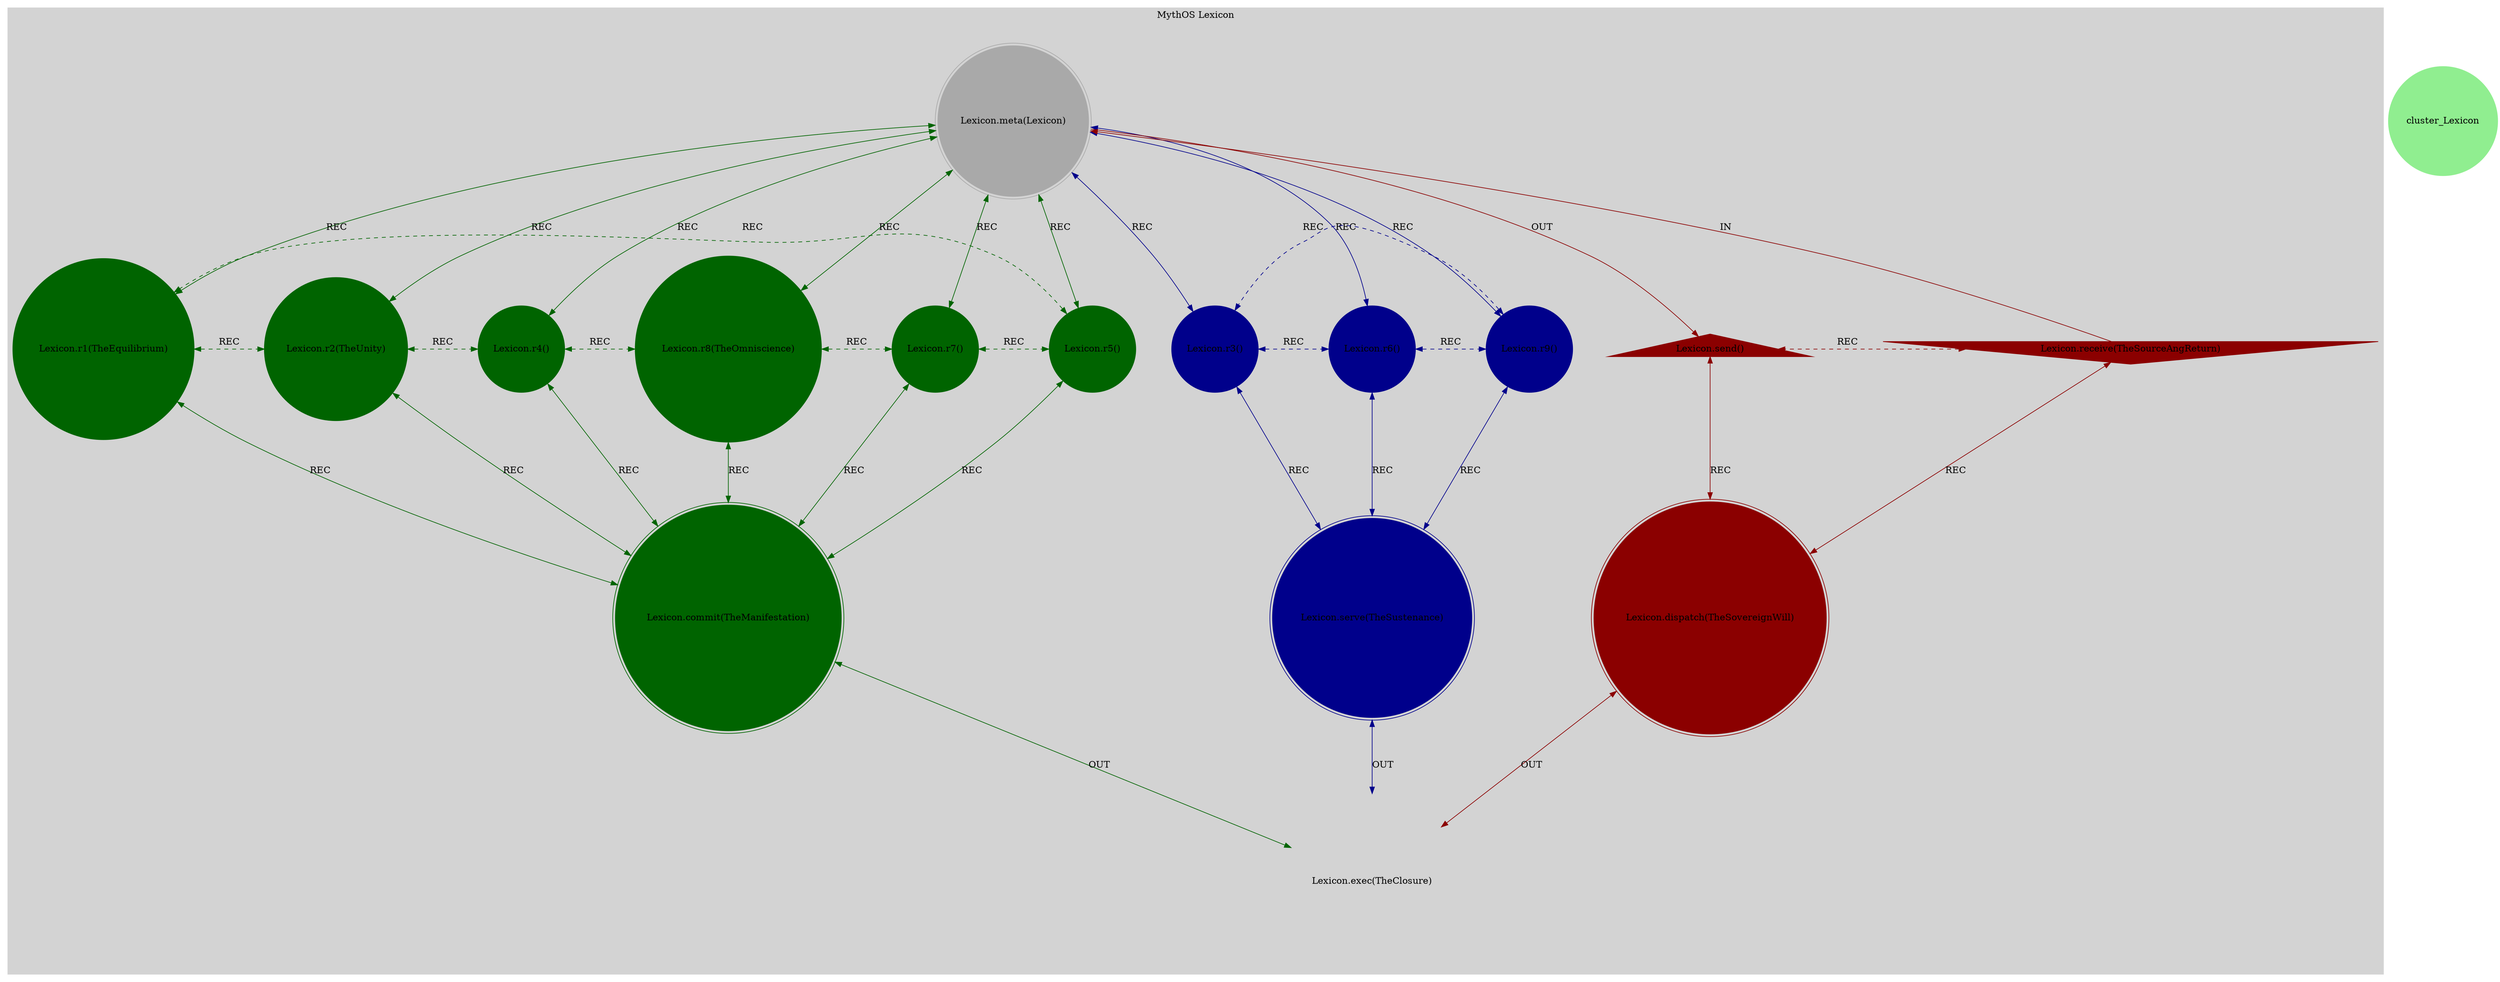 strict digraph Lexicon {
    // ================================================================================================================
    // Global
    // ================================================================================================================
    // 
    // Sparklet {
    // Spark.meta(), // Backend or Kernel
    // Spark.r{1,2,4,8,7,5}(), // Mechanical Vortex akin to (Initiation <-> Response <-> Integration <-> Reflection <-> Consolidation <-> Propagation <-> Initiation <->)
    // Spark.r{3,6,9}(), // Cognitive Vortex akin to (Thesis <-> Antithesis <-> Synthesis <-> Thesis <->)
    // Spark.{receive, send}(), // I/O Port
    // Spark.{dispatch, commit, serve}(), // Router
    // Spark.exec() // Frontend
    // }
    
    node [shape = circle; style = filled; color = lightgreen;];
    splines = true;
    compound = true;
    nodesep = 0.75;
    ranksep = 1.0;
    
    // ================================================================================================================
    // MythOS
    // ================================================================================================================
    subgraph cluster_MythOSLexicon {
        style = filled;
        color = lightgray;
        node [shape = circle; style = filled; color = lightgreen;];
        edge [color = darkgray;];
        label = "MythOS Lexicon";
        comment = "Adjective";
        
        spark_0_lexicon_t [label = "Lexicon.meta(Lexicon)";comment = "Abstract: TODO";shape = doublecircle;color = darkgray;];
        spark_1_lexicon_t [label = "Lexicon.r1(TheEquilibrium)";comment = "Initiation: Al-Adl (The Just), Al-Muqsit (The Equitable), Al-Haqq (The Truth)";color = darkgreen;];
        spark_2_lexicon_t [label = "Lexicon.r2(TheUnity)";comment = "Response: Al-Wadud (The Loving), Al-Wali (The Protecting Friend), Al-Jami (The Gatherer).";color = darkgreen;];
        spark_4_lexicon_t [label = "Lexicon.r4()";comment = "Integration: TODO";color = darkgreen;];
        spark_8_lexicon_t [label = "Lexicon.r8(TheOmniscience)";comment = "Reflection: Al-Alim (The All-Knowing), Al-Khabir (The All-Aware), As-Sami (The All-Hearing), Al-Basir (The All-Seeing).";color = darkgreen;];
        spark_7_lexicon_t [label = "Lexicon.r7()";comment = "Consolidation: TODO";color = darkgreen;];
        spark_5_lexicon_t [label = "Lexicon.r5()";comment = "Propagation: TODO";color = darkgreen;];
        spark_3_lexicon_t [label = "Lexicon.r3()";comment = "Thesis: TODO";color = darkblue;];
        spark_6_lexicon_t [label = "Lexicon.r6()";comment = "Antithesis: TODO";color = darkblue;];
        spark_9_lexicon_t [label = "Lexicon.r9()";comment = "Synthesis: TODO";color = darkblue;];
        spark_a_lexicon_t [label = "Lexicon.receive(TheSourceAngReturn)";comment = "Potential: Al-Awwal (The First), All-Akhir (The Last), All-Mu'id (The Restorer), Al-Ba'ith (The Resurrector)";shape = invtriangle;color = darkred;];
        spark_b_lexicon_t [label = "Lexicon.send()";comment = "Manifest: TODO";shape = triangle;color = darkred;];
        spark_c_lexicon_t [label = "Lexicon.dispatch(TheSovereignWill)";comment = "Why-Who: Al-Malik (The King), Al-Jabar (The Compeller), Al-Qahar (The Subduer)";shape = doublecircle;color = darkred;];
        spark_d_lexicon_t [label = "Lexicon.commit(TheManifestation)";comment = "What-How: Al-Kaliq (The Creator), Al-Bari (The Maker), Al-Musawwir (The Fashioner)";shape = doublecircle;color = darkgreen;];
        spark_e_lexicon_t [label = "Lexicon.serve(TheSustenance)";comment = "When-Where: Ar-Rahman (The Most Merciful), Ar-Rahim (The Especially Merciful), Ar-Razzaq (The Provider), Al-Fattah (The Opener), Al-Wahhab (The Bestower), As-Salam (The Source of Peace).";shape = doublecircle;color = darkblue;];
        spark_f_lexicon_t [label = "Lexicon.exec(TheClosure)";comment = "Which-Closure: Al-Muhyi (The Giver of Life), Al-Mumit (The Bringer of Death), Al-Hakam (The Judge).";shape = doublecircle;color = lightgray;];
        
        spark_a_lexicon_t -> spark_0_lexicon_t [label = "IN"; comment = "todo"; color = darkred; constraint = false;];
        spark_0_lexicon_t -> spark_b_lexicon_t [label = "OUT"; comment = "todo"; color = darkred;];
        spark_0_lexicon_t -> spark_3_lexicon_t [label = "REC"; comment = "todo"; color = darkblue; dir = both;];
        spark_0_lexicon_t -> spark_6_lexicon_t [label = "REC"; comment = "todo"; color = darkblue; dir = both;];
        spark_0_lexicon_t -> spark_9_lexicon_t [label = "REC"; comment = "todo"; color = darkblue; dir = both;];
        spark_0_lexicon_t -> spark_1_lexicon_t [label = "REC"; comment = "todo"; color = darkgreen; dir = both;];
        spark_0_lexicon_t -> spark_2_lexicon_t [label = "REC"; comment = "todo"; color = darkgreen; dir = both;];
        spark_0_lexicon_t -> spark_4_lexicon_t [label = "REC"; comment = "todo"; color = darkgreen; dir = both;];
        spark_0_lexicon_t -> spark_8_lexicon_t [label = "REC"; comment = "todo"; color = darkgreen; dir = both;];
        spark_0_lexicon_t -> spark_7_lexicon_t [label = "REC"; comment = "todo"; color = darkgreen; dir = both;];
        spark_0_lexicon_t -> spark_5_lexicon_t [label = "REC"; comment = "todo"; color = darkgreen; dir = both;];
        
        spark_a_lexicon_t -> spark_c_lexicon_t [label = "REC"; comment = "todo"; color = darkred; dir = both;];
        spark_b_lexicon_t -> spark_c_lexicon_t [label = "REC"; comment = "todo"; color = darkred; dir = both;];
        spark_1_lexicon_t -> spark_d_lexicon_t [label = "REC"; comment = "todo"; color = darkgreen; dir = both;];
        spark_2_lexicon_t -> spark_d_lexicon_t [label = "REC"; comment = "todo"; color = darkgreen; dir = both;];
        spark_4_lexicon_t -> spark_d_lexicon_t [label = "REC"; comment = "todo"; color = darkgreen; dir = both;];
        spark_8_lexicon_t -> spark_d_lexicon_t [label = "REC"; comment = "todo"; color = darkgreen; dir = both;];
        spark_7_lexicon_t -> spark_d_lexicon_t [label = "REC"; comment = "todo"; color = darkgreen; dir = both;];
        spark_5_lexicon_t -> spark_d_lexicon_t [label = "REC"; comment = "todo"; color = darkgreen; dir = both;];
        spark_3_lexicon_t -> spark_e_lexicon_t [label = "REC"; comment = "todo"; color = darkblue; dir = both;];
        spark_6_lexicon_t -> spark_e_lexicon_t [label = "REC"; comment = "todo"; color = darkblue; dir = both;];
        spark_9_lexicon_t -> spark_e_lexicon_t [label = "REC"; comment = "todo"; color = darkblue; dir = both;];
        
        spark_1_lexicon_t -> spark_2_lexicon_t [label = "REC"; comment = "todo"; color = darkgreen; dir = both; style = dashed; constraint = false;];
        spark_2_lexicon_t -> spark_4_lexicon_t [label = "REC"; comment = "todo"; color = darkgreen; dir = both; style = dashed; constraint = false;];
        spark_4_lexicon_t -> spark_8_lexicon_t [label = "REC"; comment = "todo"; color = darkgreen; dir = both; style = dashed; constraint = false;];
        spark_8_lexicon_t -> spark_7_lexicon_t [label = "REC"; comment = "todo"; color = darkgreen; dir = both; style = dashed; constraint = false;];
        spark_7_lexicon_t -> spark_5_lexicon_t [label = "REC"; comment = "todo"; color = darkgreen; dir = both; style = dashed; constraint = false;];
        spark_5_lexicon_t -> spark_1_lexicon_t [label = "REC"; comment = "todo"; color = darkgreen; dir = both; style = dashed; constraint = false;];
        spark_3_lexicon_t -> spark_6_lexicon_t [label = "REC"; comment = "todo"; color = darkblue; dir = both; style = dashed; constraint = false;];
        spark_6_lexicon_t -> spark_9_lexicon_t [label = "REC"; comment = "todo"; color = darkblue; dir = both; style = dashed; constraint = false;];
        spark_9_lexicon_t -> spark_3_lexicon_t [label = "REC"; comment = "todo"; color = darkblue; dir = both; style = dashed; constraint = false;];
        spark_a_lexicon_t -> spark_b_lexicon_t [label = "REC"; comment = "todo"; color = darkred; dir = both; style = dashed; constraint = false;];
        
        spark_c_lexicon_t -> spark_f_lexicon_t [label = "OUT"; comment = "todo"; color = darkred; dir = both;];
        spark_d_lexicon_t -> spark_f_lexicon_t [label = "OUT"; comment = "todo"; color = darkgreen; dir = both;];
        spark_e_lexicon_t -> spark_f_lexicon_t [label = "OUT"; comment = "todo"; color = darkblue; dir = both;];
    }

    cluster_Lexicon {
        style = filled;
        color = lightgray;
        node [shape = circle; style = filled; color = lightgreen;];
        edge [color = darkgray;];
        label = "Lexicon";
        comment = "Adjective, Adverb";

        // ============================================================================================================
        // 20
        // ============================================================================================================
        subgraph cluster_20 {
            //
        }

        // ============================================================================================================
        // 21
        // ============================================================================================================
        subgraph cluster_21 {
            //
        }

        // ============================================================================================================
        // 22
        // ============================================================================================================
        subgraph cluster_22 {
            //
        }

        // ============================================================================================================
        // 23
        // ============================================================================================================
        subgraph cluster_23 {
            //
        }

        // ============================================================================================================
        // 24
        // ============================================================================================================
        subgraph cluster_24 {
            //
        }

        // ============================================================================================================
        // 25
        // ============================================================================================================
        subgraph cluster_25 {
            //
        }

        // ============================================================================================================
        // 26
        // ============================================================================================================
        subgraph cluster_26 {
            //
        }

        // ============================================================================================================
        // 27
        // ============================================================================================================
        subgraph cluster_27 {
            //
        }

        // ============================================================================================================
        // 28
        // ============================================================================================================
        subgraph cluster_28 {
            //
        }

        // ============================================================================================================
        // 29
        // ============================================================================================================
        subgraph cluster_29 {
            //
        }

        // ============================================================================================================
        // 2a
        // ============================================================================================================
        subgraph cluster_2a {
            //
        }

        // ============================================================================================================
        // 2b
        // ============================================================================================================
        subgraph cluster_2b {
            //
        }

        // ============================================================================================================
        // 2c
        // ============================================================================================================
        subgraph cluster_2c {
            //
        }

        // ============================================================================================================
        // 2d
        // ============================================================================================================
        subgraph cluster_2d {
            //
        }

        // ============================================================================================================
        // 2e
        // ============================================================================================================
        subgraph cluster_2e {
            //
        }

        // ============================================================================================================
        // 2f
        // ============================================================================================================
        subgraph cluster_2f {
            //
        }
    }
}